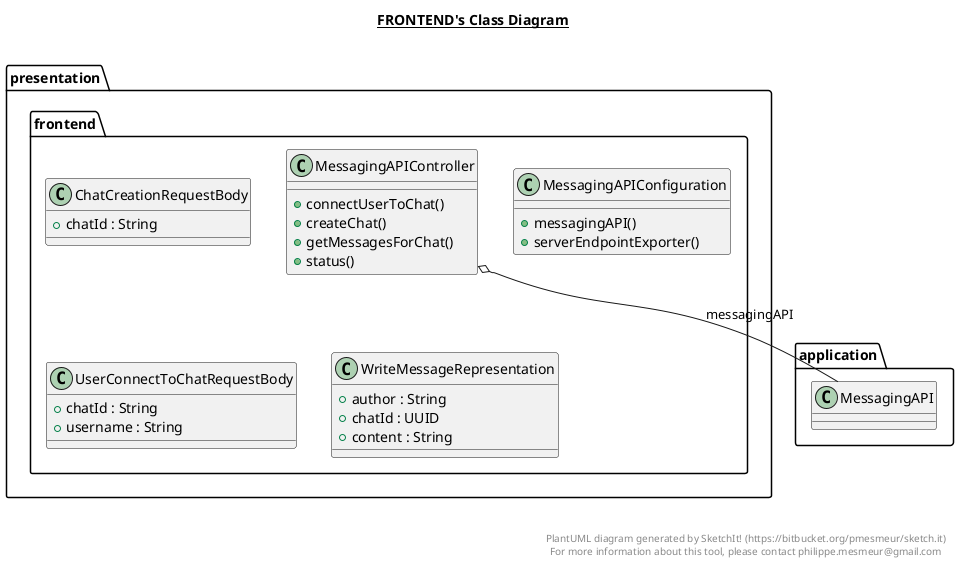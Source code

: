 @startuml

title __FRONTEND's Class Diagram__\n

  namespace presentation {
    namespace frontend {
      class presentation.frontend.ChatCreationRequestBody {
          + chatId : String
      }
    }
  }
  

  namespace presentation {
    namespace frontend {
      class presentation.frontend.MessagingAPIConfiguration {
          + messagingAPI()
          + serverEndpointExporter()
      }
    }
  }
  

  namespace presentation {
    namespace frontend {
      class presentation.frontend.MessagingAPIController {
          + connectUserToChat()
          + createChat()
          + getMessagesForChat()
          + status()
      }
    }
  }
  

  namespace presentation {
    namespace frontend {
      class presentation.frontend.UserConnectToChatRequestBody {
          + chatId : String
          + username : String
      }
    }
  }
  

  namespace presentation {
    namespace frontend {
      class presentation.frontend.WriteMessageRepresentation {
          + author : String
          + chatId : UUID
          + content : String
      }
    }
  }
  

  presentation.frontend.MessagingAPIController o-- application.MessagingAPI : messagingAPI


right footer


PlantUML diagram generated by SketchIt! (https://bitbucket.org/pmesmeur/sketch.it)
For more information about this tool, please contact philippe.mesmeur@gmail.com
endfooter

@enduml
